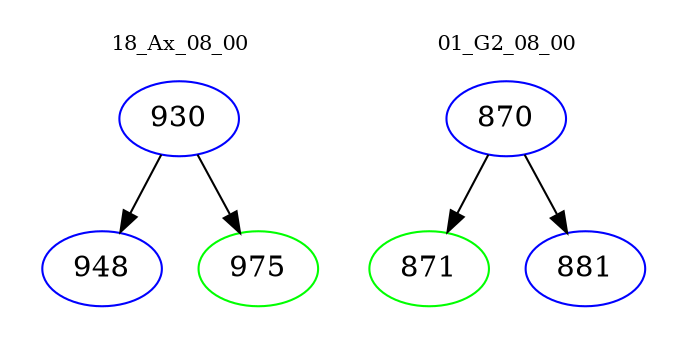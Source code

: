 digraph{
subgraph cluster_0 {
color = white
label = "18_Ax_08_00";
fontsize=10;
T0_930 [label="930", color="blue"]
T0_930 -> T0_948 [color="black"]
T0_948 [label="948", color="blue"]
T0_930 -> T0_975 [color="black"]
T0_975 [label="975", color="green"]
}
subgraph cluster_1 {
color = white
label = "01_G2_08_00";
fontsize=10;
T1_870 [label="870", color="blue"]
T1_870 -> T1_871 [color="black"]
T1_871 [label="871", color="green"]
T1_870 -> T1_881 [color="black"]
T1_881 [label="881", color="blue"]
}
}
